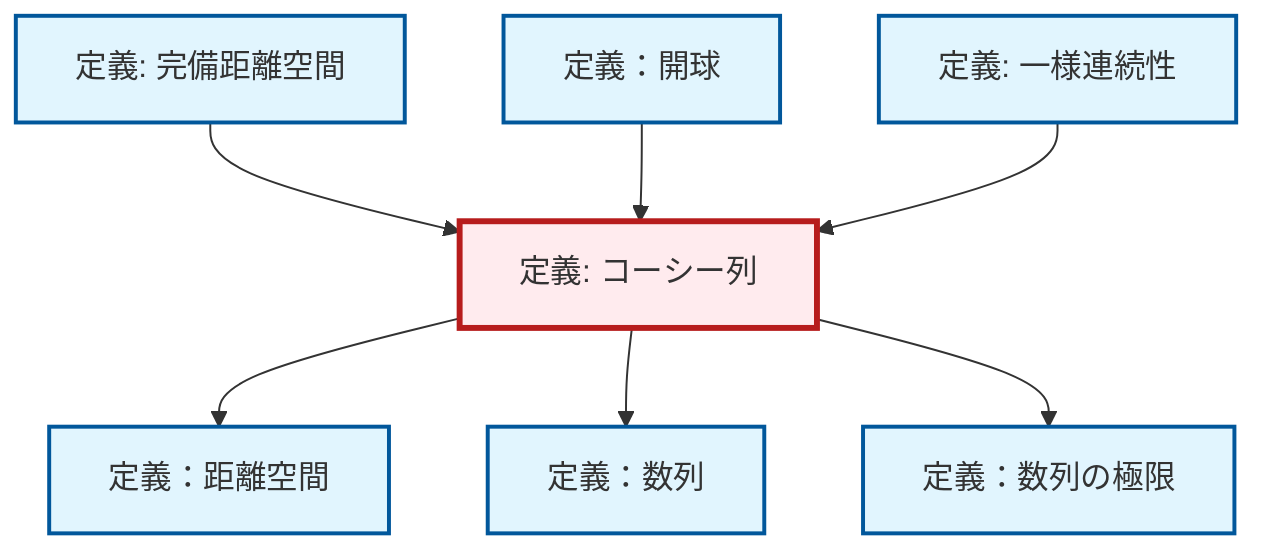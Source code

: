 graph TD
    classDef definition fill:#e1f5fe,stroke:#01579b,stroke-width:2px
    classDef theorem fill:#f3e5f5,stroke:#4a148c,stroke-width:2px
    classDef axiom fill:#fff3e0,stroke:#e65100,stroke-width:2px
    classDef example fill:#e8f5e9,stroke:#1b5e20,stroke-width:2px
    classDef current fill:#ffebee,stroke:#b71c1c,stroke-width:3px
    def-sequence["定義：数列"]:::definition
    def-limit["定義：数列の極限"]:::definition
    def-metric-space["定義：距離空間"]:::definition
    def-uniform-continuity["定義: 一様連続性"]:::definition
    def-complete-metric-space["定義: 完備距離空間"]:::definition
    def-open-ball["定義：開球"]:::definition
    def-cauchy-sequence["定義: コーシー列"]:::definition
    def-complete-metric-space --> def-cauchy-sequence
    def-cauchy-sequence --> def-metric-space
    def-cauchy-sequence --> def-sequence
    def-open-ball --> def-cauchy-sequence
    def-cauchy-sequence --> def-limit
    def-uniform-continuity --> def-cauchy-sequence
    class def-cauchy-sequence current